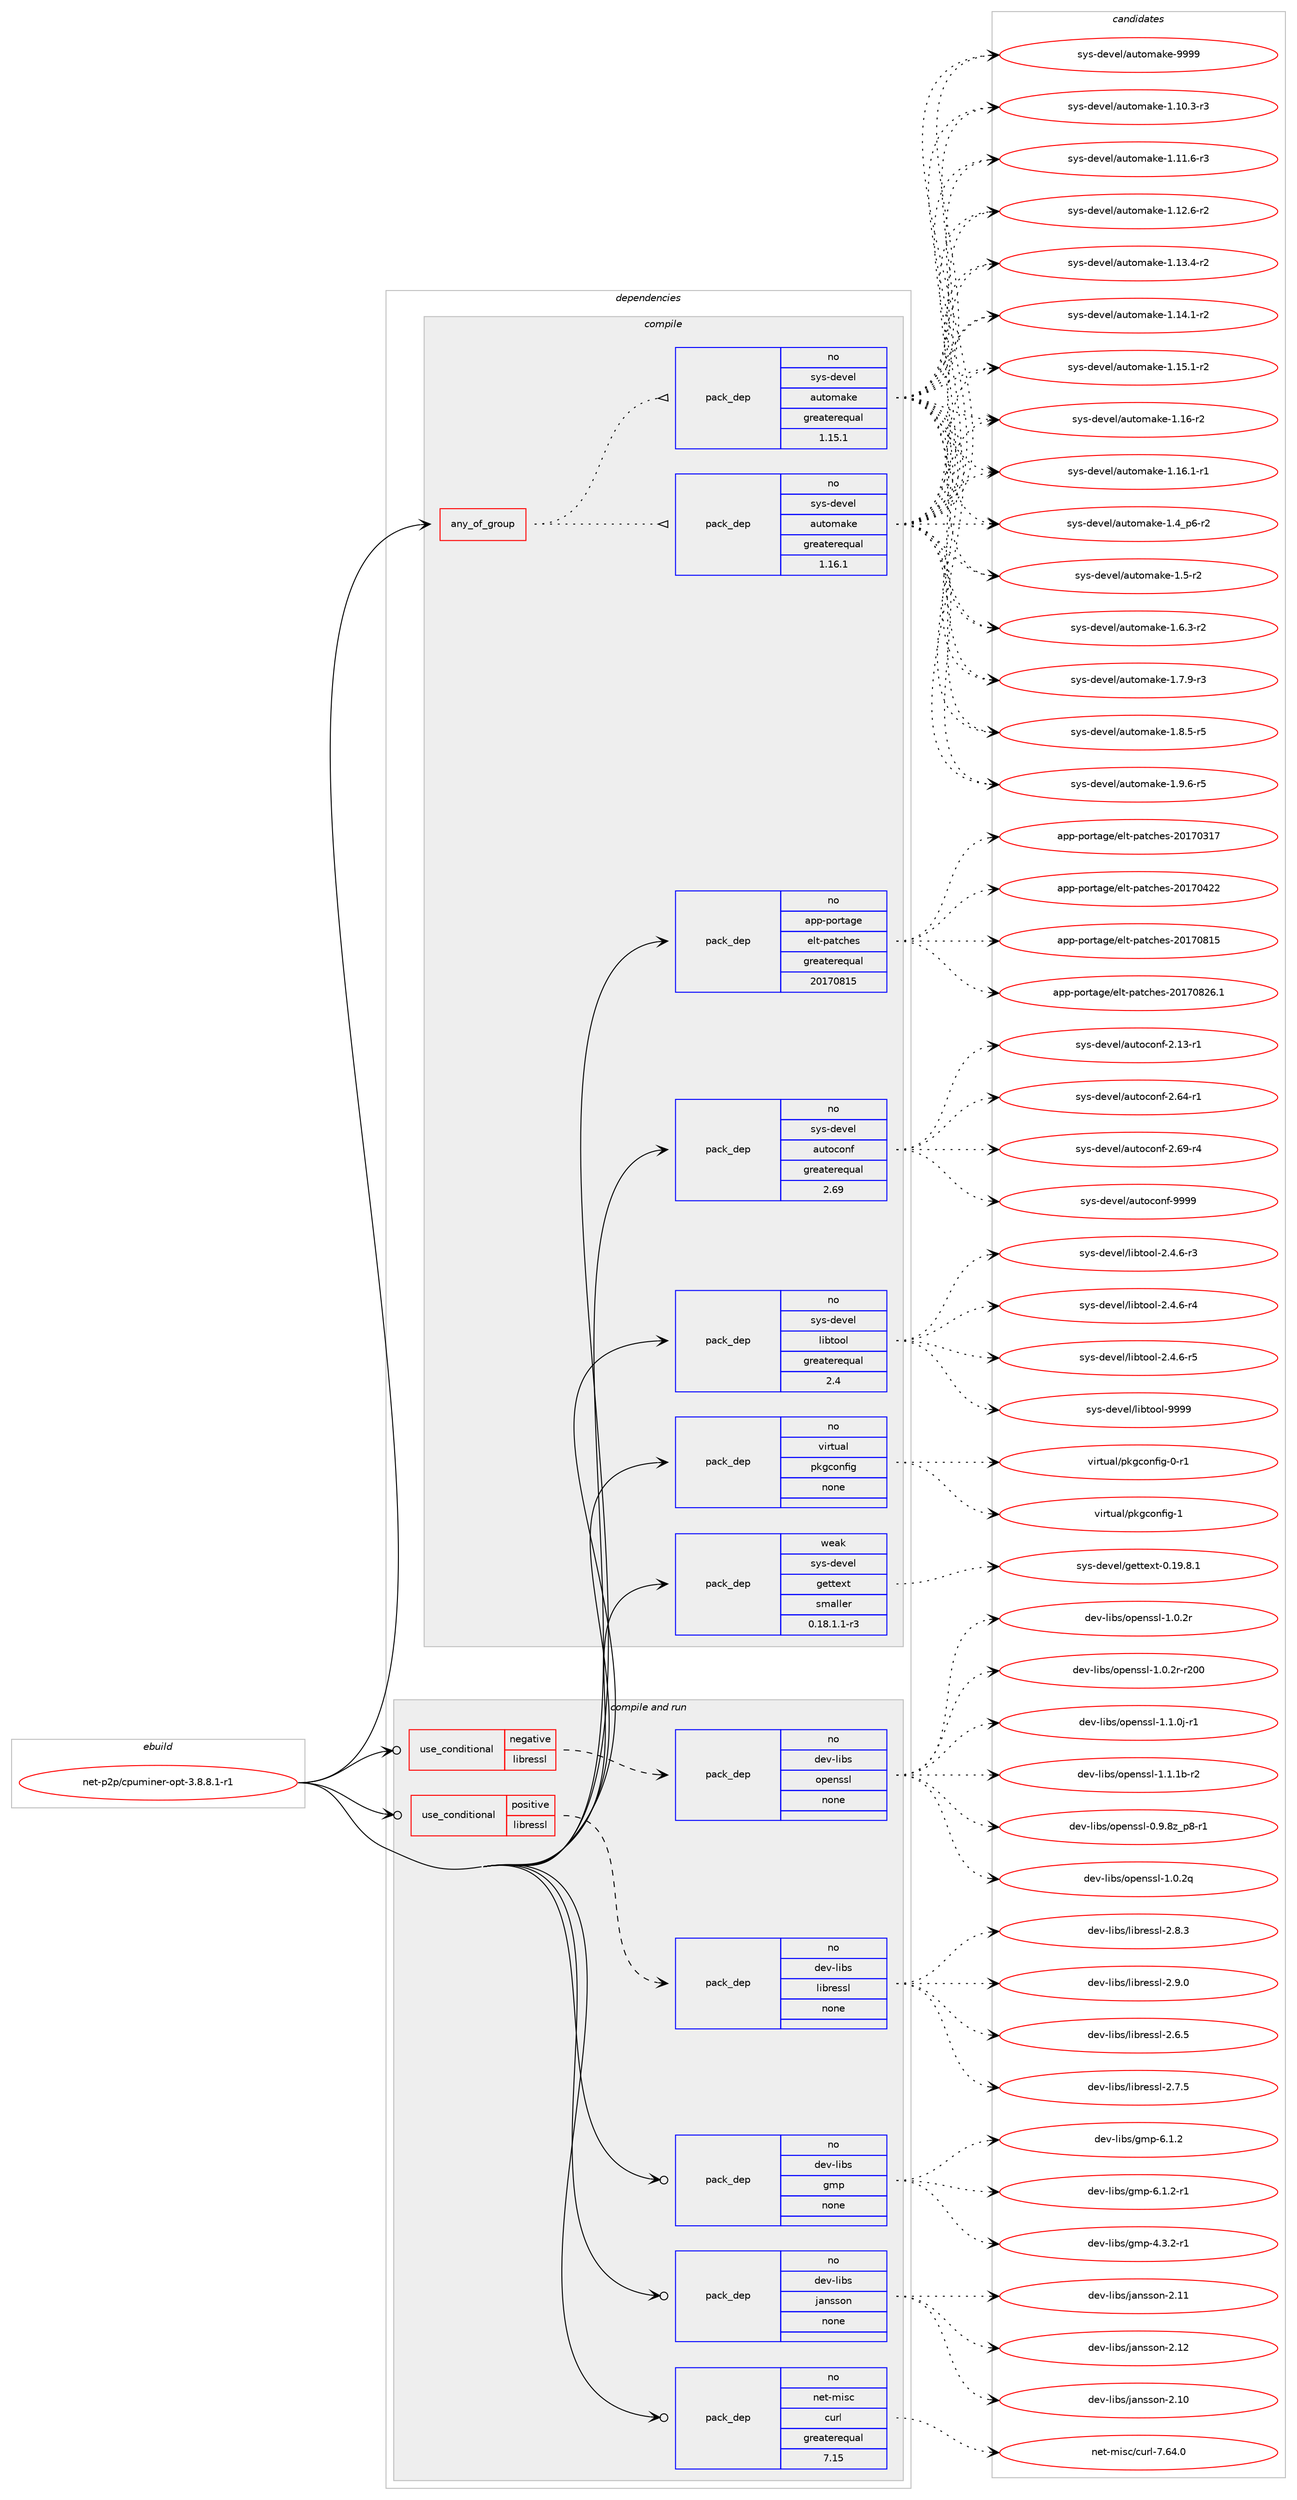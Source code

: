 digraph prolog {

# *************
# Graph options
# *************

newrank=true;
concentrate=true;
compound=true;
graph [rankdir=LR,fontname=Helvetica,fontsize=10,ranksep=1.5];#, ranksep=2.5, nodesep=0.2];
edge  [arrowhead=vee];
node  [fontname=Helvetica,fontsize=10];

# **********
# The ebuild
# **********

subgraph cluster_leftcol {
color=gray;
rank=same;
label=<<i>ebuild</i>>;
id [label="net-p2p/cpuminer-opt-3.8.8.1-r1", color=red, width=4, href="../net-p2p/cpuminer-opt-3.8.8.1-r1.svg"];
}

# ****************
# The dependencies
# ****************

subgraph cluster_midcol {
color=gray;
label=<<i>dependencies</i>>;
subgraph cluster_compile {
fillcolor="#eeeeee";
style=filled;
label=<<i>compile</i>>;
subgraph any26540 {
dependency1675263 [label=<<TABLE BORDER="0" CELLBORDER="1" CELLSPACING="0" CELLPADDING="4"><TR><TD CELLPADDING="10">any_of_group</TD></TR></TABLE>>, shape=none, color=red];subgraph pack1197945 {
dependency1675264 [label=<<TABLE BORDER="0" CELLBORDER="1" CELLSPACING="0" CELLPADDING="4" WIDTH="220"><TR><TD ROWSPAN="6" CELLPADDING="30">pack_dep</TD></TR><TR><TD WIDTH="110">no</TD></TR><TR><TD>sys-devel</TD></TR><TR><TD>automake</TD></TR><TR><TD>greaterequal</TD></TR><TR><TD>1.16.1</TD></TR></TABLE>>, shape=none, color=blue];
}
dependency1675263:e -> dependency1675264:w [weight=20,style="dotted",arrowhead="oinv"];
subgraph pack1197946 {
dependency1675265 [label=<<TABLE BORDER="0" CELLBORDER="1" CELLSPACING="0" CELLPADDING="4" WIDTH="220"><TR><TD ROWSPAN="6" CELLPADDING="30">pack_dep</TD></TR><TR><TD WIDTH="110">no</TD></TR><TR><TD>sys-devel</TD></TR><TR><TD>automake</TD></TR><TR><TD>greaterequal</TD></TR><TR><TD>1.15.1</TD></TR></TABLE>>, shape=none, color=blue];
}
dependency1675263:e -> dependency1675265:w [weight=20,style="dotted",arrowhead="oinv"];
}
id:e -> dependency1675263:w [weight=20,style="solid",arrowhead="vee"];
subgraph pack1197947 {
dependency1675266 [label=<<TABLE BORDER="0" CELLBORDER="1" CELLSPACING="0" CELLPADDING="4" WIDTH="220"><TR><TD ROWSPAN="6" CELLPADDING="30">pack_dep</TD></TR><TR><TD WIDTH="110">no</TD></TR><TR><TD>app-portage</TD></TR><TR><TD>elt-patches</TD></TR><TR><TD>greaterequal</TD></TR><TR><TD>20170815</TD></TR></TABLE>>, shape=none, color=blue];
}
id:e -> dependency1675266:w [weight=20,style="solid",arrowhead="vee"];
subgraph pack1197948 {
dependency1675267 [label=<<TABLE BORDER="0" CELLBORDER="1" CELLSPACING="0" CELLPADDING="4" WIDTH="220"><TR><TD ROWSPAN="6" CELLPADDING="30">pack_dep</TD></TR><TR><TD WIDTH="110">no</TD></TR><TR><TD>sys-devel</TD></TR><TR><TD>autoconf</TD></TR><TR><TD>greaterequal</TD></TR><TR><TD>2.69</TD></TR></TABLE>>, shape=none, color=blue];
}
id:e -> dependency1675267:w [weight=20,style="solid",arrowhead="vee"];
subgraph pack1197949 {
dependency1675268 [label=<<TABLE BORDER="0" CELLBORDER="1" CELLSPACING="0" CELLPADDING="4" WIDTH="220"><TR><TD ROWSPAN="6" CELLPADDING="30">pack_dep</TD></TR><TR><TD WIDTH="110">no</TD></TR><TR><TD>sys-devel</TD></TR><TR><TD>libtool</TD></TR><TR><TD>greaterequal</TD></TR><TR><TD>2.4</TD></TR></TABLE>>, shape=none, color=blue];
}
id:e -> dependency1675268:w [weight=20,style="solid",arrowhead="vee"];
subgraph pack1197950 {
dependency1675269 [label=<<TABLE BORDER="0" CELLBORDER="1" CELLSPACING="0" CELLPADDING="4" WIDTH="220"><TR><TD ROWSPAN="6" CELLPADDING="30">pack_dep</TD></TR><TR><TD WIDTH="110">no</TD></TR><TR><TD>virtual</TD></TR><TR><TD>pkgconfig</TD></TR><TR><TD>none</TD></TR><TR><TD></TD></TR></TABLE>>, shape=none, color=blue];
}
id:e -> dependency1675269:w [weight=20,style="solid",arrowhead="vee"];
subgraph pack1197951 {
dependency1675270 [label=<<TABLE BORDER="0" CELLBORDER="1" CELLSPACING="0" CELLPADDING="4" WIDTH="220"><TR><TD ROWSPAN="6" CELLPADDING="30">pack_dep</TD></TR><TR><TD WIDTH="110">weak</TD></TR><TR><TD>sys-devel</TD></TR><TR><TD>gettext</TD></TR><TR><TD>smaller</TD></TR><TR><TD>0.18.1.1-r3</TD></TR></TABLE>>, shape=none, color=blue];
}
id:e -> dependency1675270:w [weight=20,style="solid",arrowhead="vee"];
}
subgraph cluster_compileandrun {
fillcolor="#eeeeee";
style=filled;
label=<<i>compile and run</i>>;
subgraph cond449948 {
dependency1675271 [label=<<TABLE BORDER="0" CELLBORDER="1" CELLSPACING="0" CELLPADDING="4"><TR><TD ROWSPAN="3" CELLPADDING="10">use_conditional</TD></TR><TR><TD>negative</TD></TR><TR><TD>libressl</TD></TR></TABLE>>, shape=none, color=red];
subgraph pack1197952 {
dependency1675272 [label=<<TABLE BORDER="0" CELLBORDER="1" CELLSPACING="0" CELLPADDING="4" WIDTH="220"><TR><TD ROWSPAN="6" CELLPADDING="30">pack_dep</TD></TR><TR><TD WIDTH="110">no</TD></TR><TR><TD>dev-libs</TD></TR><TR><TD>openssl</TD></TR><TR><TD>none</TD></TR><TR><TD></TD></TR></TABLE>>, shape=none, color=blue];
}
dependency1675271:e -> dependency1675272:w [weight=20,style="dashed",arrowhead="vee"];
}
id:e -> dependency1675271:w [weight=20,style="solid",arrowhead="odotvee"];
subgraph cond449949 {
dependency1675273 [label=<<TABLE BORDER="0" CELLBORDER="1" CELLSPACING="0" CELLPADDING="4"><TR><TD ROWSPAN="3" CELLPADDING="10">use_conditional</TD></TR><TR><TD>positive</TD></TR><TR><TD>libressl</TD></TR></TABLE>>, shape=none, color=red];
subgraph pack1197953 {
dependency1675274 [label=<<TABLE BORDER="0" CELLBORDER="1" CELLSPACING="0" CELLPADDING="4" WIDTH="220"><TR><TD ROWSPAN="6" CELLPADDING="30">pack_dep</TD></TR><TR><TD WIDTH="110">no</TD></TR><TR><TD>dev-libs</TD></TR><TR><TD>libressl</TD></TR><TR><TD>none</TD></TR><TR><TD></TD></TR></TABLE>>, shape=none, color=blue];
}
dependency1675273:e -> dependency1675274:w [weight=20,style="dashed",arrowhead="vee"];
}
id:e -> dependency1675273:w [weight=20,style="solid",arrowhead="odotvee"];
subgraph pack1197954 {
dependency1675275 [label=<<TABLE BORDER="0" CELLBORDER="1" CELLSPACING="0" CELLPADDING="4" WIDTH="220"><TR><TD ROWSPAN="6" CELLPADDING="30">pack_dep</TD></TR><TR><TD WIDTH="110">no</TD></TR><TR><TD>dev-libs</TD></TR><TR><TD>gmp</TD></TR><TR><TD>none</TD></TR><TR><TD></TD></TR></TABLE>>, shape=none, color=blue];
}
id:e -> dependency1675275:w [weight=20,style="solid",arrowhead="odotvee"];
subgraph pack1197955 {
dependency1675276 [label=<<TABLE BORDER="0" CELLBORDER="1" CELLSPACING="0" CELLPADDING="4" WIDTH="220"><TR><TD ROWSPAN="6" CELLPADDING="30">pack_dep</TD></TR><TR><TD WIDTH="110">no</TD></TR><TR><TD>dev-libs</TD></TR><TR><TD>jansson</TD></TR><TR><TD>none</TD></TR><TR><TD></TD></TR></TABLE>>, shape=none, color=blue];
}
id:e -> dependency1675276:w [weight=20,style="solid",arrowhead="odotvee"];
subgraph pack1197956 {
dependency1675277 [label=<<TABLE BORDER="0" CELLBORDER="1" CELLSPACING="0" CELLPADDING="4" WIDTH="220"><TR><TD ROWSPAN="6" CELLPADDING="30">pack_dep</TD></TR><TR><TD WIDTH="110">no</TD></TR><TR><TD>net-misc</TD></TR><TR><TD>curl</TD></TR><TR><TD>greaterequal</TD></TR><TR><TD>7.15</TD></TR></TABLE>>, shape=none, color=blue];
}
id:e -> dependency1675277:w [weight=20,style="solid",arrowhead="odotvee"];
}
subgraph cluster_run {
fillcolor="#eeeeee";
style=filled;
label=<<i>run</i>>;
}
}

# **************
# The candidates
# **************

subgraph cluster_choices {
rank=same;
color=gray;
label=<<i>candidates</i>>;

subgraph choice1197945 {
color=black;
nodesep=1;
choice11512111545100101118101108479711711611110997107101454946494846514511451 [label="sys-devel/automake-1.10.3-r3", color=red, width=4,href="../sys-devel/automake-1.10.3-r3.svg"];
choice11512111545100101118101108479711711611110997107101454946494946544511451 [label="sys-devel/automake-1.11.6-r3", color=red, width=4,href="../sys-devel/automake-1.11.6-r3.svg"];
choice11512111545100101118101108479711711611110997107101454946495046544511450 [label="sys-devel/automake-1.12.6-r2", color=red, width=4,href="../sys-devel/automake-1.12.6-r2.svg"];
choice11512111545100101118101108479711711611110997107101454946495146524511450 [label="sys-devel/automake-1.13.4-r2", color=red, width=4,href="../sys-devel/automake-1.13.4-r2.svg"];
choice11512111545100101118101108479711711611110997107101454946495246494511450 [label="sys-devel/automake-1.14.1-r2", color=red, width=4,href="../sys-devel/automake-1.14.1-r2.svg"];
choice11512111545100101118101108479711711611110997107101454946495346494511450 [label="sys-devel/automake-1.15.1-r2", color=red, width=4,href="../sys-devel/automake-1.15.1-r2.svg"];
choice1151211154510010111810110847971171161111099710710145494649544511450 [label="sys-devel/automake-1.16-r2", color=red, width=4,href="../sys-devel/automake-1.16-r2.svg"];
choice11512111545100101118101108479711711611110997107101454946495446494511449 [label="sys-devel/automake-1.16.1-r1", color=red, width=4,href="../sys-devel/automake-1.16.1-r1.svg"];
choice115121115451001011181011084797117116111109971071014549465295112544511450 [label="sys-devel/automake-1.4_p6-r2", color=red, width=4,href="../sys-devel/automake-1.4_p6-r2.svg"];
choice11512111545100101118101108479711711611110997107101454946534511450 [label="sys-devel/automake-1.5-r2", color=red, width=4,href="../sys-devel/automake-1.5-r2.svg"];
choice115121115451001011181011084797117116111109971071014549465446514511450 [label="sys-devel/automake-1.6.3-r2", color=red, width=4,href="../sys-devel/automake-1.6.3-r2.svg"];
choice115121115451001011181011084797117116111109971071014549465546574511451 [label="sys-devel/automake-1.7.9-r3", color=red, width=4,href="../sys-devel/automake-1.7.9-r3.svg"];
choice115121115451001011181011084797117116111109971071014549465646534511453 [label="sys-devel/automake-1.8.5-r5", color=red, width=4,href="../sys-devel/automake-1.8.5-r5.svg"];
choice115121115451001011181011084797117116111109971071014549465746544511453 [label="sys-devel/automake-1.9.6-r5", color=red, width=4,href="../sys-devel/automake-1.9.6-r5.svg"];
choice115121115451001011181011084797117116111109971071014557575757 [label="sys-devel/automake-9999", color=red, width=4,href="../sys-devel/automake-9999.svg"];
dependency1675264:e -> choice11512111545100101118101108479711711611110997107101454946494846514511451:w [style=dotted,weight="100"];
dependency1675264:e -> choice11512111545100101118101108479711711611110997107101454946494946544511451:w [style=dotted,weight="100"];
dependency1675264:e -> choice11512111545100101118101108479711711611110997107101454946495046544511450:w [style=dotted,weight="100"];
dependency1675264:e -> choice11512111545100101118101108479711711611110997107101454946495146524511450:w [style=dotted,weight="100"];
dependency1675264:e -> choice11512111545100101118101108479711711611110997107101454946495246494511450:w [style=dotted,weight="100"];
dependency1675264:e -> choice11512111545100101118101108479711711611110997107101454946495346494511450:w [style=dotted,weight="100"];
dependency1675264:e -> choice1151211154510010111810110847971171161111099710710145494649544511450:w [style=dotted,weight="100"];
dependency1675264:e -> choice11512111545100101118101108479711711611110997107101454946495446494511449:w [style=dotted,weight="100"];
dependency1675264:e -> choice115121115451001011181011084797117116111109971071014549465295112544511450:w [style=dotted,weight="100"];
dependency1675264:e -> choice11512111545100101118101108479711711611110997107101454946534511450:w [style=dotted,weight="100"];
dependency1675264:e -> choice115121115451001011181011084797117116111109971071014549465446514511450:w [style=dotted,weight="100"];
dependency1675264:e -> choice115121115451001011181011084797117116111109971071014549465546574511451:w [style=dotted,weight="100"];
dependency1675264:e -> choice115121115451001011181011084797117116111109971071014549465646534511453:w [style=dotted,weight="100"];
dependency1675264:e -> choice115121115451001011181011084797117116111109971071014549465746544511453:w [style=dotted,weight="100"];
dependency1675264:e -> choice115121115451001011181011084797117116111109971071014557575757:w [style=dotted,weight="100"];
}
subgraph choice1197946 {
color=black;
nodesep=1;
choice11512111545100101118101108479711711611110997107101454946494846514511451 [label="sys-devel/automake-1.10.3-r3", color=red, width=4,href="../sys-devel/automake-1.10.3-r3.svg"];
choice11512111545100101118101108479711711611110997107101454946494946544511451 [label="sys-devel/automake-1.11.6-r3", color=red, width=4,href="../sys-devel/automake-1.11.6-r3.svg"];
choice11512111545100101118101108479711711611110997107101454946495046544511450 [label="sys-devel/automake-1.12.6-r2", color=red, width=4,href="../sys-devel/automake-1.12.6-r2.svg"];
choice11512111545100101118101108479711711611110997107101454946495146524511450 [label="sys-devel/automake-1.13.4-r2", color=red, width=4,href="../sys-devel/automake-1.13.4-r2.svg"];
choice11512111545100101118101108479711711611110997107101454946495246494511450 [label="sys-devel/automake-1.14.1-r2", color=red, width=4,href="../sys-devel/automake-1.14.1-r2.svg"];
choice11512111545100101118101108479711711611110997107101454946495346494511450 [label="sys-devel/automake-1.15.1-r2", color=red, width=4,href="../sys-devel/automake-1.15.1-r2.svg"];
choice1151211154510010111810110847971171161111099710710145494649544511450 [label="sys-devel/automake-1.16-r2", color=red, width=4,href="../sys-devel/automake-1.16-r2.svg"];
choice11512111545100101118101108479711711611110997107101454946495446494511449 [label="sys-devel/automake-1.16.1-r1", color=red, width=4,href="../sys-devel/automake-1.16.1-r1.svg"];
choice115121115451001011181011084797117116111109971071014549465295112544511450 [label="sys-devel/automake-1.4_p6-r2", color=red, width=4,href="../sys-devel/automake-1.4_p6-r2.svg"];
choice11512111545100101118101108479711711611110997107101454946534511450 [label="sys-devel/automake-1.5-r2", color=red, width=4,href="../sys-devel/automake-1.5-r2.svg"];
choice115121115451001011181011084797117116111109971071014549465446514511450 [label="sys-devel/automake-1.6.3-r2", color=red, width=4,href="../sys-devel/automake-1.6.3-r2.svg"];
choice115121115451001011181011084797117116111109971071014549465546574511451 [label="sys-devel/automake-1.7.9-r3", color=red, width=4,href="../sys-devel/automake-1.7.9-r3.svg"];
choice115121115451001011181011084797117116111109971071014549465646534511453 [label="sys-devel/automake-1.8.5-r5", color=red, width=4,href="../sys-devel/automake-1.8.5-r5.svg"];
choice115121115451001011181011084797117116111109971071014549465746544511453 [label="sys-devel/automake-1.9.6-r5", color=red, width=4,href="../sys-devel/automake-1.9.6-r5.svg"];
choice115121115451001011181011084797117116111109971071014557575757 [label="sys-devel/automake-9999", color=red, width=4,href="../sys-devel/automake-9999.svg"];
dependency1675265:e -> choice11512111545100101118101108479711711611110997107101454946494846514511451:w [style=dotted,weight="100"];
dependency1675265:e -> choice11512111545100101118101108479711711611110997107101454946494946544511451:w [style=dotted,weight="100"];
dependency1675265:e -> choice11512111545100101118101108479711711611110997107101454946495046544511450:w [style=dotted,weight="100"];
dependency1675265:e -> choice11512111545100101118101108479711711611110997107101454946495146524511450:w [style=dotted,weight="100"];
dependency1675265:e -> choice11512111545100101118101108479711711611110997107101454946495246494511450:w [style=dotted,weight="100"];
dependency1675265:e -> choice11512111545100101118101108479711711611110997107101454946495346494511450:w [style=dotted,weight="100"];
dependency1675265:e -> choice1151211154510010111810110847971171161111099710710145494649544511450:w [style=dotted,weight="100"];
dependency1675265:e -> choice11512111545100101118101108479711711611110997107101454946495446494511449:w [style=dotted,weight="100"];
dependency1675265:e -> choice115121115451001011181011084797117116111109971071014549465295112544511450:w [style=dotted,weight="100"];
dependency1675265:e -> choice11512111545100101118101108479711711611110997107101454946534511450:w [style=dotted,weight="100"];
dependency1675265:e -> choice115121115451001011181011084797117116111109971071014549465446514511450:w [style=dotted,weight="100"];
dependency1675265:e -> choice115121115451001011181011084797117116111109971071014549465546574511451:w [style=dotted,weight="100"];
dependency1675265:e -> choice115121115451001011181011084797117116111109971071014549465646534511453:w [style=dotted,weight="100"];
dependency1675265:e -> choice115121115451001011181011084797117116111109971071014549465746544511453:w [style=dotted,weight="100"];
dependency1675265:e -> choice115121115451001011181011084797117116111109971071014557575757:w [style=dotted,weight="100"];
}
subgraph choice1197947 {
color=black;
nodesep=1;
choice97112112451121111141169710310147101108116451129711699104101115455048495548514955 [label="app-portage/elt-patches-20170317", color=red, width=4,href="../app-portage/elt-patches-20170317.svg"];
choice97112112451121111141169710310147101108116451129711699104101115455048495548525050 [label="app-portage/elt-patches-20170422", color=red, width=4,href="../app-portage/elt-patches-20170422.svg"];
choice97112112451121111141169710310147101108116451129711699104101115455048495548564953 [label="app-portage/elt-patches-20170815", color=red, width=4,href="../app-portage/elt-patches-20170815.svg"];
choice971121124511211111411697103101471011081164511297116991041011154550484955485650544649 [label="app-portage/elt-patches-20170826.1", color=red, width=4,href="../app-portage/elt-patches-20170826.1.svg"];
dependency1675266:e -> choice97112112451121111141169710310147101108116451129711699104101115455048495548514955:w [style=dotted,weight="100"];
dependency1675266:e -> choice97112112451121111141169710310147101108116451129711699104101115455048495548525050:w [style=dotted,weight="100"];
dependency1675266:e -> choice97112112451121111141169710310147101108116451129711699104101115455048495548564953:w [style=dotted,weight="100"];
dependency1675266:e -> choice971121124511211111411697103101471011081164511297116991041011154550484955485650544649:w [style=dotted,weight="100"];
}
subgraph choice1197948 {
color=black;
nodesep=1;
choice1151211154510010111810110847971171161119911111010245504649514511449 [label="sys-devel/autoconf-2.13-r1", color=red, width=4,href="../sys-devel/autoconf-2.13-r1.svg"];
choice1151211154510010111810110847971171161119911111010245504654524511449 [label="sys-devel/autoconf-2.64-r1", color=red, width=4,href="../sys-devel/autoconf-2.64-r1.svg"];
choice1151211154510010111810110847971171161119911111010245504654574511452 [label="sys-devel/autoconf-2.69-r4", color=red, width=4,href="../sys-devel/autoconf-2.69-r4.svg"];
choice115121115451001011181011084797117116111991111101024557575757 [label="sys-devel/autoconf-9999", color=red, width=4,href="../sys-devel/autoconf-9999.svg"];
dependency1675267:e -> choice1151211154510010111810110847971171161119911111010245504649514511449:w [style=dotted,weight="100"];
dependency1675267:e -> choice1151211154510010111810110847971171161119911111010245504654524511449:w [style=dotted,weight="100"];
dependency1675267:e -> choice1151211154510010111810110847971171161119911111010245504654574511452:w [style=dotted,weight="100"];
dependency1675267:e -> choice115121115451001011181011084797117116111991111101024557575757:w [style=dotted,weight="100"];
}
subgraph choice1197949 {
color=black;
nodesep=1;
choice1151211154510010111810110847108105981161111111084550465246544511451 [label="sys-devel/libtool-2.4.6-r3", color=red, width=4,href="../sys-devel/libtool-2.4.6-r3.svg"];
choice1151211154510010111810110847108105981161111111084550465246544511452 [label="sys-devel/libtool-2.4.6-r4", color=red, width=4,href="../sys-devel/libtool-2.4.6-r4.svg"];
choice1151211154510010111810110847108105981161111111084550465246544511453 [label="sys-devel/libtool-2.4.6-r5", color=red, width=4,href="../sys-devel/libtool-2.4.6-r5.svg"];
choice1151211154510010111810110847108105981161111111084557575757 [label="sys-devel/libtool-9999", color=red, width=4,href="../sys-devel/libtool-9999.svg"];
dependency1675268:e -> choice1151211154510010111810110847108105981161111111084550465246544511451:w [style=dotted,weight="100"];
dependency1675268:e -> choice1151211154510010111810110847108105981161111111084550465246544511452:w [style=dotted,weight="100"];
dependency1675268:e -> choice1151211154510010111810110847108105981161111111084550465246544511453:w [style=dotted,weight="100"];
dependency1675268:e -> choice1151211154510010111810110847108105981161111111084557575757:w [style=dotted,weight="100"];
}
subgraph choice1197950 {
color=black;
nodesep=1;
choice11810511411611797108471121071039911111010210510345484511449 [label="virtual/pkgconfig-0-r1", color=red, width=4,href="../virtual/pkgconfig-0-r1.svg"];
choice1181051141161179710847112107103991111101021051034549 [label="virtual/pkgconfig-1", color=red, width=4,href="../virtual/pkgconfig-1.svg"];
dependency1675269:e -> choice11810511411611797108471121071039911111010210510345484511449:w [style=dotted,weight="100"];
dependency1675269:e -> choice1181051141161179710847112107103991111101021051034549:w [style=dotted,weight="100"];
}
subgraph choice1197951 {
color=black;
nodesep=1;
choice1151211154510010111810110847103101116116101120116454846495746564649 [label="sys-devel/gettext-0.19.8.1", color=red, width=4,href="../sys-devel/gettext-0.19.8.1.svg"];
dependency1675270:e -> choice1151211154510010111810110847103101116116101120116454846495746564649:w [style=dotted,weight="100"];
}
subgraph choice1197952 {
color=black;
nodesep=1;
choice10010111845108105981154711111210111011511510845484657465612295112564511449 [label="dev-libs/openssl-0.9.8z_p8-r1", color=red, width=4,href="../dev-libs/openssl-0.9.8z_p8-r1.svg"];
choice100101118451081059811547111112101110115115108454946484650113 [label="dev-libs/openssl-1.0.2q", color=red, width=4,href="../dev-libs/openssl-1.0.2q.svg"];
choice100101118451081059811547111112101110115115108454946484650114 [label="dev-libs/openssl-1.0.2r", color=red, width=4,href="../dev-libs/openssl-1.0.2r.svg"];
choice10010111845108105981154711111210111011511510845494648465011445114504848 [label="dev-libs/openssl-1.0.2r-r200", color=red, width=4,href="../dev-libs/openssl-1.0.2r-r200.svg"];
choice1001011184510810598115471111121011101151151084549464946481064511449 [label="dev-libs/openssl-1.1.0j-r1", color=red, width=4,href="../dev-libs/openssl-1.1.0j-r1.svg"];
choice100101118451081059811547111112101110115115108454946494649984511450 [label="dev-libs/openssl-1.1.1b-r2", color=red, width=4,href="../dev-libs/openssl-1.1.1b-r2.svg"];
dependency1675272:e -> choice10010111845108105981154711111210111011511510845484657465612295112564511449:w [style=dotted,weight="100"];
dependency1675272:e -> choice100101118451081059811547111112101110115115108454946484650113:w [style=dotted,weight="100"];
dependency1675272:e -> choice100101118451081059811547111112101110115115108454946484650114:w [style=dotted,weight="100"];
dependency1675272:e -> choice10010111845108105981154711111210111011511510845494648465011445114504848:w [style=dotted,weight="100"];
dependency1675272:e -> choice1001011184510810598115471111121011101151151084549464946481064511449:w [style=dotted,weight="100"];
dependency1675272:e -> choice100101118451081059811547111112101110115115108454946494649984511450:w [style=dotted,weight="100"];
}
subgraph choice1197953 {
color=black;
nodesep=1;
choice10010111845108105981154710810598114101115115108455046544653 [label="dev-libs/libressl-2.6.5", color=red, width=4,href="../dev-libs/libressl-2.6.5.svg"];
choice10010111845108105981154710810598114101115115108455046554653 [label="dev-libs/libressl-2.7.5", color=red, width=4,href="../dev-libs/libressl-2.7.5.svg"];
choice10010111845108105981154710810598114101115115108455046564651 [label="dev-libs/libressl-2.8.3", color=red, width=4,href="../dev-libs/libressl-2.8.3.svg"];
choice10010111845108105981154710810598114101115115108455046574648 [label="dev-libs/libressl-2.9.0", color=red, width=4,href="../dev-libs/libressl-2.9.0.svg"];
dependency1675274:e -> choice10010111845108105981154710810598114101115115108455046544653:w [style=dotted,weight="100"];
dependency1675274:e -> choice10010111845108105981154710810598114101115115108455046554653:w [style=dotted,weight="100"];
dependency1675274:e -> choice10010111845108105981154710810598114101115115108455046564651:w [style=dotted,weight="100"];
dependency1675274:e -> choice10010111845108105981154710810598114101115115108455046574648:w [style=dotted,weight="100"];
}
subgraph choice1197954 {
color=black;
nodesep=1;
choice1001011184510810598115471031091124552465146504511449 [label="dev-libs/gmp-4.3.2-r1", color=red, width=4,href="../dev-libs/gmp-4.3.2-r1.svg"];
choice100101118451081059811547103109112455446494650 [label="dev-libs/gmp-6.1.2", color=red, width=4,href="../dev-libs/gmp-6.1.2.svg"];
choice1001011184510810598115471031091124554464946504511449 [label="dev-libs/gmp-6.1.2-r1", color=red, width=4,href="../dev-libs/gmp-6.1.2-r1.svg"];
dependency1675275:e -> choice1001011184510810598115471031091124552465146504511449:w [style=dotted,weight="100"];
dependency1675275:e -> choice100101118451081059811547103109112455446494650:w [style=dotted,weight="100"];
dependency1675275:e -> choice1001011184510810598115471031091124554464946504511449:w [style=dotted,weight="100"];
}
subgraph choice1197955 {
color=black;
nodesep=1;
choice100101118451081059811547106971101151151111104550464948 [label="dev-libs/jansson-2.10", color=red, width=4,href="../dev-libs/jansson-2.10.svg"];
choice100101118451081059811547106971101151151111104550464949 [label="dev-libs/jansson-2.11", color=red, width=4,href="../dev-libs/jansson-2.11.svg"];
choice100101118451081059811547106971101151151111104550464950 [label="dev-libs/jansson-2.12", color=red, width=4,href="../dev-libs/jansson-2.12.svg"];
dependency1675276:e -> choice100101118451081059811547106971101151151111104550464948:w [style=dotted,weight="100"];
dependency1675276:e -> choice100101118451081059811547106971101151151111104550464949:w [style=dotted,weight="100"];
dependency1675276:e -> choice100101118451081059811547106971101151151111104550464950:w [style=dotted,weight="100"];
}
subgraph choice1197956 {
color=black;
nodesep=1;
choice1101011164510910511599479911711410845554654524648 [label="net-misc/curl-7.64.0", color=red, width=4,href="../net-misc/curl-7.64.0.svg"];
dependency1675277:e -> choice1101011164510910511599479911711410845554654524648:w [style=dotted,weight="100"];
}
}

}
